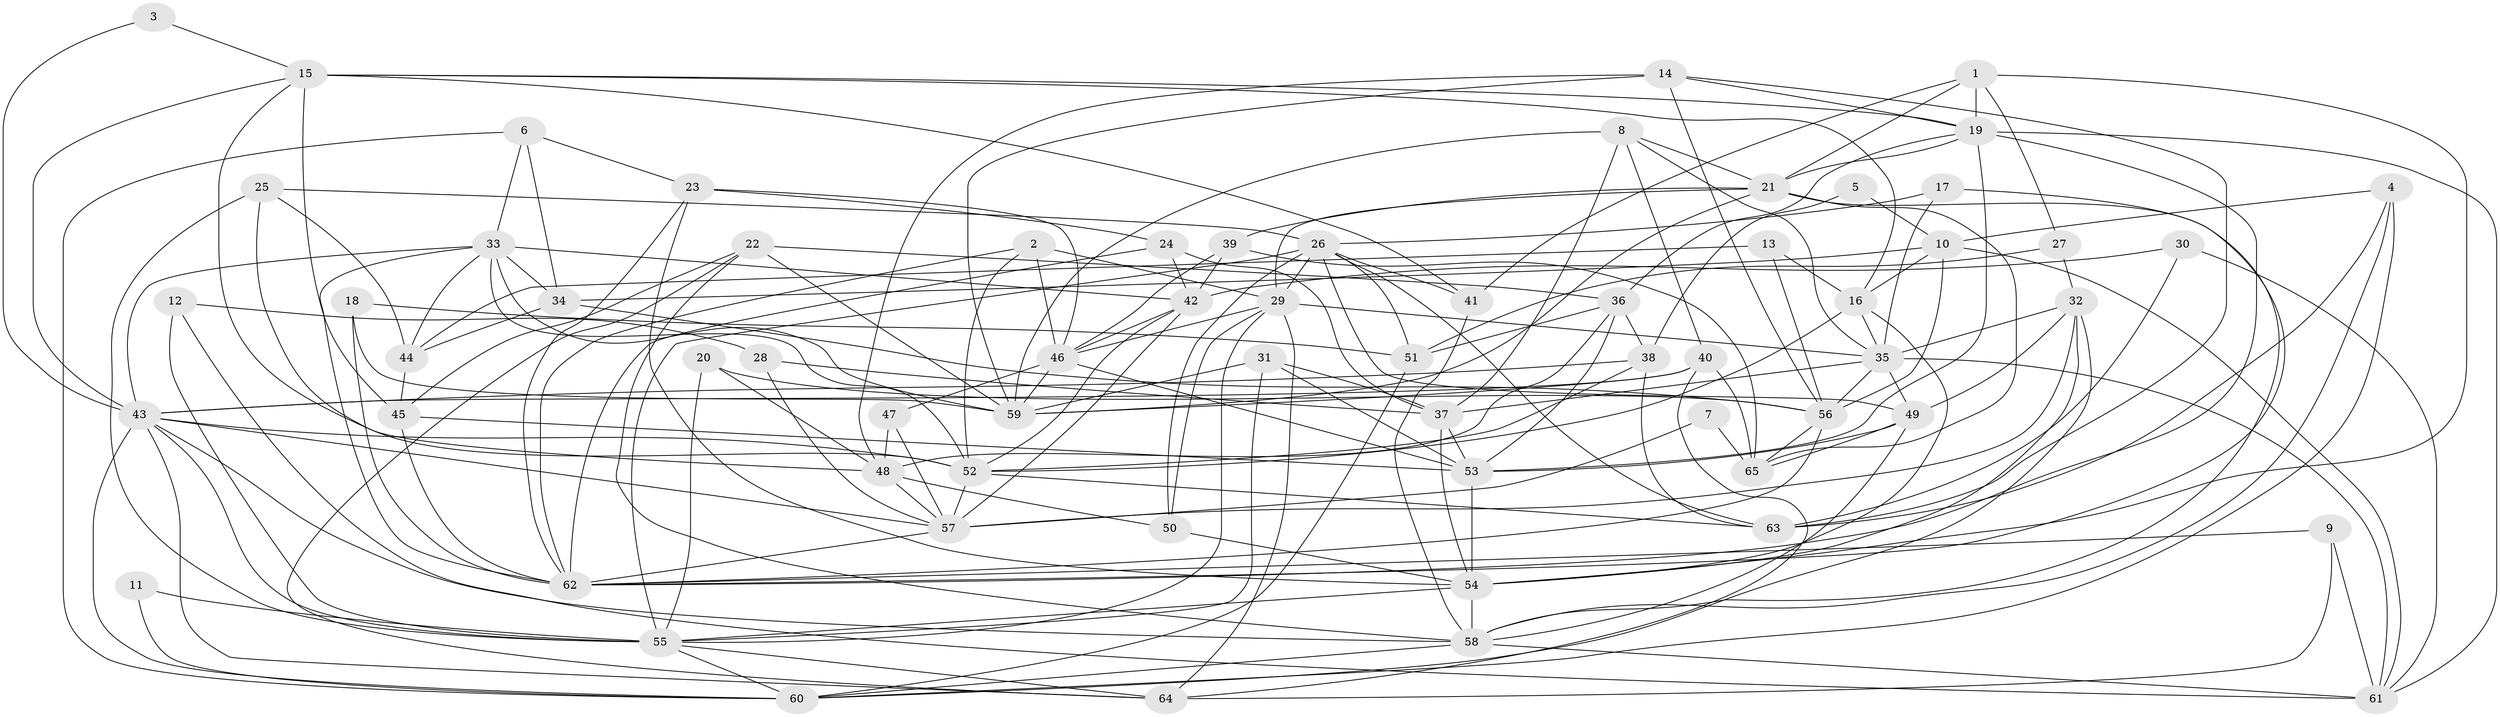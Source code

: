 // original degree distribution, {3: 0.2558139534883721, 4: 0.32558139534883723, 6: 0.10852713178294573, 2: 0.14728682170542637, 8: 0.031007751937984496, 5: 0.09302325581395349, 7: 0.03875968992248062}
// Generated by graph-tools (version 1.1) at 2025/50/03/09/25 03:50:03]
// undirected, 65 vertices, 186 edges
graph export_dot {
graph [start="1"]
  node [color=gray90,style=filled];
  1;
  2;
  3;
  4;
  5;
  6;
  7;
  8;
  9;
  10;
  11;
  12;
  13;
  14;
  15;
  16;
  17;
  18;
  19;
  20;
  21;
  22;
  23;
  24;
  25;
  26;
  27;
  28;
  29;
  30;
  31;
  32;
  33;
  34;
  35;
  36;
  37;
  38;
  39;
  40;
  41;
  42;
  43;
  44;
  45;
  46;
  47;
  48;
  49;
  50;
  51;
  52;
  53;
  54;
  55;
  56;
  57;
  58;
  59;
  60;
  61;
  62;
  63;
  64;
  65;
  1 -- 19 [weight=1.0];
  1 -- 21 [weight=1.0];
  1 -- 27 [weight=1.0];
  1 -- 41 [weight=1.0];
  1 -- 54 [weight=1.0];
  2 -- 29 [weight=1.0];
  2 -- 46 [weight=1.0];
  2 -- 52 [weight=1.0];
  2 -- 62 [weight=1.0];
  3 -- 15 [weight=1.0];
  3 -- 43 [weight=1.0];
  4 -- 10 [weight=1.0];
  4 -- 58 [weight=1.0];
  4 -- 60 [weight=1.0];
  4 -- 63 [weight=1.0];
  5 -- 10 [weight=1.0];
  5 -- 38 [weight=1.0];
  6 -- 23 [weight=1.0];
  6 -- 33 [weight=1.0];
  6 -- 34 [weight=1.0];
  6 -- 60 [weight=1.0];
  7 -- 57 [weight=1.0];
  7 -- 65 [weight=1.0];
  8 -- 21 [weight=1.0];
  8 -- 35 [weight=2.0];
  8 -- 37 [weight=1.0];
  8 -- 40 [weight=1.0];
  8 -- 59 [weight=1.0];
  9 -- 61 [weight=1.0];
  9 -- 62 [weight=1.0];
  9 -- 64 [weight=1.0];
  10 -- 16 [weight=1.0];
  10 -- 34 [weight=1.0];
  10 -- 56 [weight=1.0];
  10 -- 61 [weight=1.0];
  11 -- 55 [weight=1.0];
  11 -- 60 [weight=1.0];
  12 -- 28 [weight=1.0];
  12 -- 55 [weight=1.0];
  12 -- 61 [weight=1.0];
  13 -- 16 [weight=1.0];
  13 -- 44 [weight=1.0];
  13 -- 56 [weight=1.0];
  14 -- 19 [weight=1.0];
  14 -- 48 [weight=1.0];
  14 -- 56 [weight=1.0];
  14 -- 59 [weight=1.0];
  14 -- 63 [weight=1.0];
  15 -- 16 [weight=1.0];
  15 -- 19 [weight=1.0];
  15 -- 41 [weight=1.0];
  15 -- 43 [weight=1.0];
  15 -- 45 [weight=1.0];
  15 -- 52 [weight=1.0];
  16 -- 35 [weight=1.0];
  16 -- 52 [weight=1.0];
  16 -- 54 [weight=1.0];
  17 -- 26 [weight=1.0];
  17 -- 35 [weight=1.0];
  17 -- 62 [weight=1.0];
  18 -- 51 [weight=1.0];
  18 -- 59 [weight=1.0];
  18 -- 62 [weight=1.0];
  19 -- 21 [weight=1.0];
  19 -- 36 [weight=1.0];
  19 -- 53 [weight=2.0];
  19 -- 61 [weight=1.0];
  19 -- 62 [weight=1.0];
  20 -- 48 [weight=1.0];
  20 -- 55 [weight=1.0];
  20 -- 56 [weight=1.0];
  21 -- 29 [weight=1.0];
  21 -- 39 [weight=1.0];
  21 -- 58 [weight=1.0];
  21 -- 59 [weight=1.0];
  21 -- 65 [weight=1.0];
  22 -- 36 [weight=1.0];
  22 -- 45 [weight=1.0];
  22 -- 58 [weight=1.0];
  22 -- 59 [weight=1.0];
  22 -- 64 [weight=1.0];
  23 -- 24 [weight=1.0];
  23 -- 46 [weight=1.0];
  23 -- 54 [weight=1.0];
  23 -- 62 [weight=1.0];
  24 -- 37 [weight=1.0];
  24 -- 42 [weight=1.0];
  24 -- 62 [weight=1.0];
  25 -- 26 [weight=1.0];
  25 -- 44 [weight=1.0];
  25 -- 48 [weight=1.0];
  25 -- 55 [weight=1.0];
  26 -- 29 [weight=1.0];
  26 -- 41 [weight=1.0];
  26 -- 49 [weight=1.0];
  26 -- 50 [weight=1.0];
  26 -- 51 [weight=1.0];
  26 -- 55 [weight=1.0];
  26 -- 63 [weight=1.0];
  27 -- 32 [weight=1.0];
  27 -- 51 [weight=1.0];
  28 -- 37 [weight=1.0];
  28 -- 57 [weight=1.0];
  29 -- 35 [weight=1.0];
  29 -- 46 [weight=1.0];
  29 -- 50 [weight=1.0];
  29 -- 55 [weight=1.0];
  29 -- 64 [weight=1.0];
  30 -- 42 [weight=1.0];
  30 -- 61 [weight=1.0];
  30 -- 63 [weight=1.0];
  31 -- 37 [weight=1.0];
  31 -- 53 [weight=1.0];
  31 -- 55 [weight=1.0];
  31 -- 59 [weight=1.0];
  32 -- 35 [weight=1.0];
  32 -- 49 [weight=1.0];
  32 -- 54 [weight=2.0];
  32 -- 57 [weight=1.0];
  32 -- 60 [weight=1.0];
  33 -- 34 [weight=1.0];
  33 -- 42 [weight=1.0];
  33 -- 43 [weight=1.0];
  33 -- 44 [weight=1.0];
  33 -- 52 [weight=1.0];
  33 -- 59 [weight=1.0];
  33 -- 62 [weight=1.0];
  34 -- 44 [weight=1.0];
  34 -- 56 [weight=1.0];
  35 -- 37 [weight=1.0];
  35 -- 49 [weight=1.0];
  35 -- 56 [weight=1.0];
  35 -- 61 [weight=1.0];
  36 -- 38 [weight=1.0];
  36 -- 48 [weight=1.0];
  36 -- 51 [weight=1.0];
  36 -- 53 [weight=1.0];
  37 -- 53 [weight=1.0];
  37 -- 54 [weight=1.0];
  38 -- 43 [weight=1.0];
  38 -- 52 [weight=1.0];
  38 -- 63 [weight=1.0];
  39 -- 42 [weight=1.0];
  39 -- 46 [weight=1.0];
  39 -- 65 [weight=1.0];
  40 -- 43 [weight=1.0];
  40 -- 59 [weight=1.0];
  40 -- 64 [weight=1.0];
  40 -- 65 [weight=1.0];
  41 -- 58 [weight=1.0];
  42 -- 46 [weight=1.0];
  42 -- 52 [weight=1.0];
  42 -- 57 [weight=2.0];
  43 -- 52 [weight=1.0];
  43 -- 55 [weight=2.0];
  43 -- 57 [weight=1.0];
  43 -- 58 [weight=1.0];
  43 -- 60 [weight=1.0];
  43 -- 64 [weight=1.0];
  44 -- 45 [weight=1.0];
  45 -- 53 [weight=1.0];
  45 -- 62 [weight=1.0];
  46 -- 47 [weight=1.0];
  46 -- 53 [weight=1.0];
  46 -- 59 [weight=1.0];
  47 -- 48 [weight=1.0];
  47 -- 57 [weight=1.0];
  48 -- 50 [weight=1.0];
  48 -- 57 [weight=1.0];
  49 -- 53 [weight=1.0];
  49 -- 58 [weight=1.0];
  49 -- 65 [weight=1.0];
  50 -- 54 [weight=1.0];
  51 -- 60 [weight=1.0];
  52 -- 57 [weight=1.0];
  52 -- 63 [weight=1.0];
  53 -- 54 [weight=1.0];
  54 -- 55 [weight=1.0];
  54 -- 58 [weight=1.0];
  55 -- 60 [weight=1.0];
  55 -- 64 [weight=1.0];
  56 -- 62 [weight=1.0];
  56 -- 65 [weight=1.0];
  57 -- 62 [weight=1.0];
  58 -- 60 [weight=1.0];
  58 -- 61 [weight=1.0];
}

